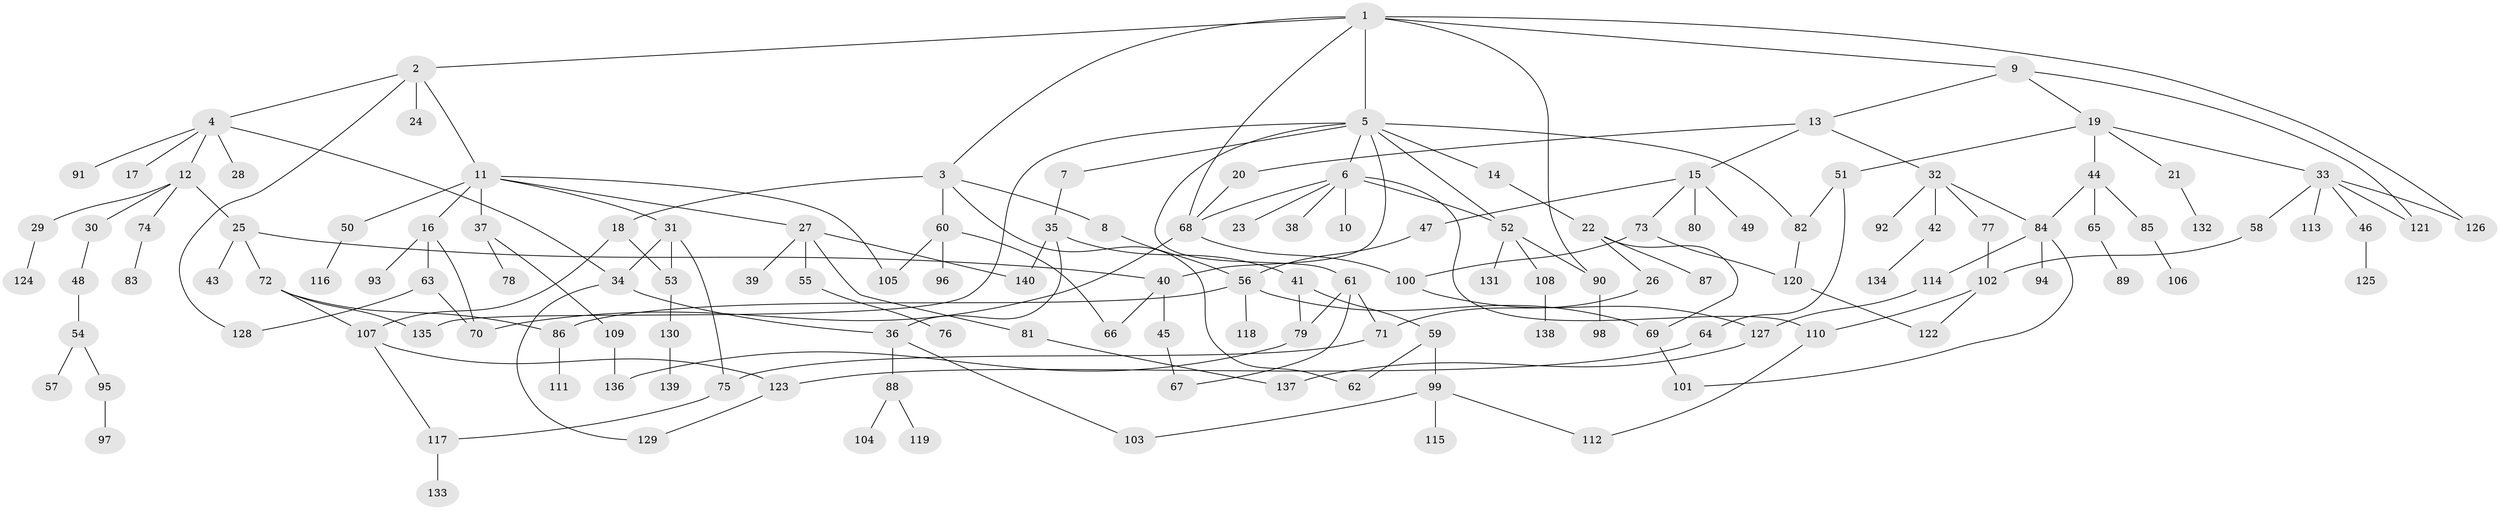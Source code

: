 // Generated by graph-tools (version 1.1) at 2025/01/03/09/25 03:01:11]
// undirected, 140 vertices, 181 edges
graph export_dot {
graph [start="1"]
  node [color=gray90,style=filled];
  1;
  2;
  3;
  4;
  5;
  6;
  7;
  8;
  9;
  10;
  11;
  12;
  13;
  14;
  15;
  16;
  17;
  18;
  19;
  20;
  21;
  22;
  23;
  24;
  25;
  26;
  27;
  28;
  29;
  30;
  31;
  32;
  33;
  34;
  35;
  36;
  37;
  38;
  39;
  40;
  41;
  42;
  43;
  44;
  45;
  46;
  47;
  48;
  49;
  50;
  51;
  52;
  53;
  54;
  55;
  56;
  57;
  58;
  59;
  60;
  61;
  62;
  63;
  64;
  65;
  66;
  67;
  68;
  69;
  70;
  71;
  72;
  73;
  74;
  75;
  76;
  77;
  78;
  79;
  80;
  81;
  82;
  83;
  84;
  85;
  86;
  87;
  88;
  89;
  90;
  91;
  92;
  93;
  94;
  95;
  96;
  97;
  98;
  99;
  100;
  101;
  102;
  103;
  104;
  105;
  106;
  107;
  108;
  109;
  110;
  111;
  112;
  113;
  114;
  115;
  116;
  117;
  118;
  119;
  120;
  121;
  122;
  123;
  124;
  125;
  126;
  127;
  128;
  129;
  130;
  131;
  132;
  133;
  134;
  135;
  136;
  137;
  138;
  139;
  140;
  1 -- 2;
  1 -- 3;
  1 -- 5;
  1 -- 9;
  1 -- 90;
  1 -- 126;
  1 -- 68;
  2 -- 4;
  2 -- 11;
  2 -- 24;
  2 -- 128;
  3 -- 8;
  3 -- 18;
  3 -- 60;
  3 -- 62;
  4 -- 12;
  4 -- 17;
  4 -- 28;
  4 -- 34;
  4 -- 91;
  5 -- 6;
  5 -- 7;
  5 -- 14;
  5 -- 61;
  5 -- 52;
  5 -- 82;
  5 -- 135;
  5 -- 40;
  6 -- 10;
  6 -- 23;
  6 -- 38;
  6 -- 52;
  6 -- 110;
  6 -- 68;
  7 -- 35;
  8 -- 56;
  9 -- 13;
  9 -- 19;
  9 -- 121;
  11 -- 16;
  11 -- 27;
  11 -- 31;
  11 -- 37;
  11 -- 50;
  11 -- 105;
  12 -- 25;
  12 -- 29;
  12 -- 30;
  12 -- 74;
  13 -- 15;
  13 -- 20;
  13 -- 32;
  14 -- 22;
  15 -- 47;
  15 -- 49;
  15 -- 73;
  15 -- 80;
  16 -- 63;
  16 -- 93;
  16 -- 70;
  18 -- 53;
  18 -- 107;
  19 -- 21;
  19 -- 33;
  19 -- 44;
  19 -- 51;
  20 -- 68;
  21 -- 132;
  22 -- 26;
  22 -- 87;
  22 -- 69;
  25 -- 40;
  25 -- 43;
  25 -- 72;
  26 -- 71;
  27 -- 39;
  27 -- 55;
  27 -- 81;
  27 -- 140;
  29 -- 124;
  30 -- 48;
  31 -- 53;
  31 -- 75;
  31 -- 34;
  32 -- 42;
  32 -- 77;
  32 -- 84;
  32 -- 92;
  33 -- 46;
  33 -- 58;
  33 -- 113;
  33 -- 126;
  33 -- 121;
  34 -- 36;
  34 -- 129;
  35 -- 36;
  35 -- 41;
  35 -- 140;
  36 -- 88;
  36 -- 103;
  37 -- 78;
  37 -- 109;
  40 -- 45;
  40 -- 66;
  41 -- 59;
  41 -- 79;
  42 -- 134;
  44 -- 65;
  44 -- 85;
  44 -- 84;
  45 -- 67;
  46 -- 125;
  47 -- 56;
  48 -- 54;
  50 -- 116;
  51 -- 64;
  51 -- 82;
  52 -- 108;
  52 -- 131;
  52 -- 90;
  53 -- 130;
  54 -- 57;
  54 -- 95;
  55 -- 76;
  56 -- 69;
  56 -- 86;
  56 -- 118;
  58 -- 102;
  59 -- 62;
  59 -- 99;
  60 -- 66;
  60 -- 96;
  60 -- 105;
  61 -- 71;
  61 -- 67;
  61 -- 79;
  63 -- 128;
  63 -- 70;
  64 -- 123;
  65 -- 89;
  68 -- 70;
  68 -- 100;
  69 -- 101;
  71 -- 75;
  72 -- 107;
  72 -- 135;
  72 -- 86;
  73 -- 120;
  73 -- 100;
  74 -- 83;
  75 -- 117;
  77 -- 102;
  79 -- 136;
  81 -- 137;
  82 -- 120;
  84 -- 94;
  84 -- 101;
  84 -- 114;
  85 -- 106;
  86 -- 111;
  88 -- 104;
  88 -- 119;
  90 -- 98;
  95 -- 97;
  99 -- 115;
  99 -- 103;
  99 -- 112;
  100 -- 127;
  102 -- 110;
  102 -- 122;
  107 -- 117;
  107 -- 123;
  108 -- 138;
  109 -- 136;
  110 -- 112;
  114 -- 127;
  117 -- 133;
  120 -- 122;
  123 -- 129;
  127 -- 137;
  130 -- 139;
}
